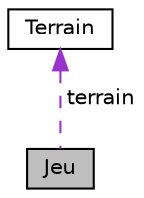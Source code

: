 digraph "Jeu"
{
  edge [fontname="Helvetica",fontsize="10",labelfontname="Helvetica",labelfontsize="10"];
  node [fontname="Helvetica",fontsize="10",shape=record];
  Node1 [label="Jeu",height=0.2,width=0.4,color="black", fillcolor="grey75", style="filled", fontcolor="black"];
  Node2 -> Node1 [dir="back",color="darkorchid3",fontsize="10",style="dashed",label=" terrain" ,fontname="Helvetica"];
  Node2 [label="Terrain",height=0.2,width=0.4,color="black", fillcolor="white", style="filled",URL="$classTerrain.html"];
}
